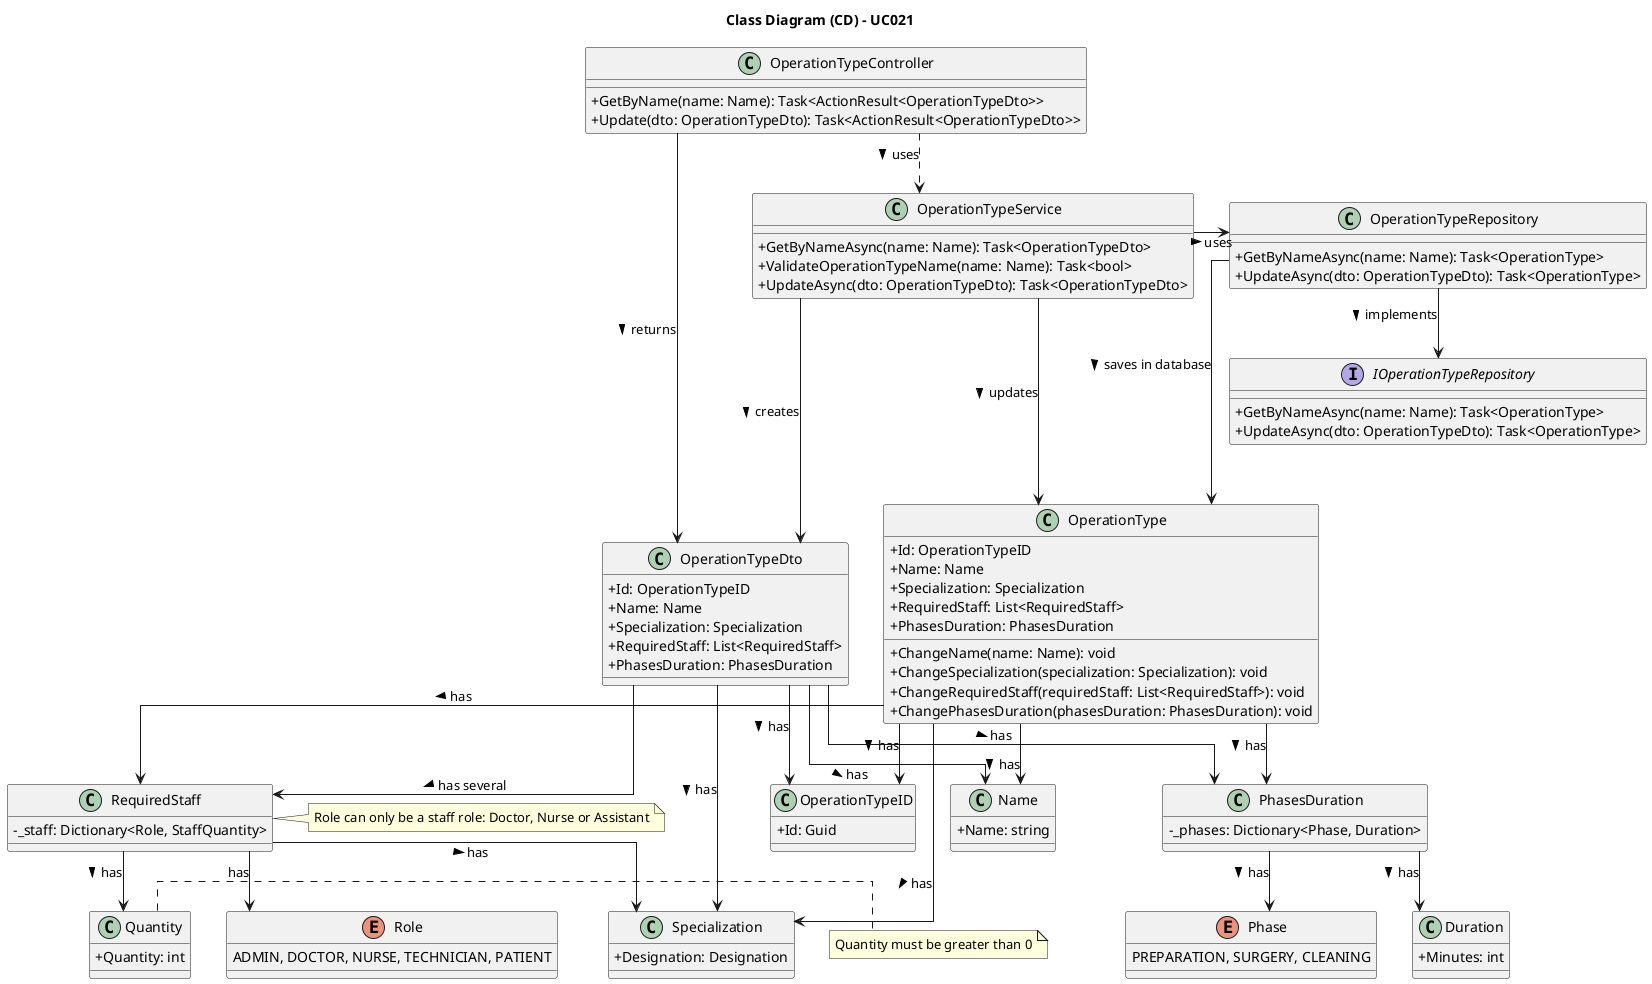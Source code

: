 @startuml uc021-class-diagram

skinparam packageStyle rectangle
skinparam shadowing false
skinparam classAttributeIconSize 0
skinparam linetype ortho

left to right direction
top to bottom direction

title Class Diagram (CD) - UC021

class OperationTypeController {
    +GetByName(name: Name): Task<ActionResult<OperationTypeDto>>
    +Update(dto: OperationTypeDto): Task<ActionResult<OperationTypeDto>>
}

class OperationTypeService {
    +GetByNameAsync(name: Name): Task<OperationTypeDto>
    +ValidateOperationTypeName(name: Name): Task<bool>
    +UpdateAsync(dto: OperationTypeDto): Task<OperationTypeDto>
}

class OperationTypeRepository {
    +GetByNameAsync(name: Name): Task<OperationType>
    +UpdateAsync(dto: OperationTypeDto): Task<OperationType>
}

interface IOperationTypeRepository {
    +GetByNameAsync(name: Name): Task<OperationType>
    +UpdateAsync(dto: OperationTypeDto): Task<OperationType>
}

class OperationType {
    +Id: OperationTypeID
    +Name: Name
    +Specialization: Specialization
    +RequiredStaff: List<RequiredStaff>
    +PhasesDuration: PhasesDuration
    +ChangeName(name: Name): void
    +ChangeSpecialization(specialization: Specialization): void
    +ChangeRequiredStaff(requiredStaff: List<RequiredStaff>): void
    +ChangePhasesDuration(phasesDuration: PhasesDuration): void
}

class OperationTypeDto {
    +Id: OperationTypeID
    +Name: Name
    +Specialization: Specialization
    +RequiredStaff: List<RequiredStaff>
    +PhasesDuration: PhasesDuration
}

class RequiredStaff {
    - _staff: Dictionary<Role, StaffQuantity>
}
note right of RequiredStaff
    Role can only be a staff role: Doctor, Nurse or Assistant
end note

class Quantity {
    +Quantity: int
}
note right of Quantity
    Quantity must be greater than 0
end note

class Specialization {
    +Designation: Designation
}

class PhasesDuration {
    - _phases: Dictionary<Phase, Duration>
}

enum Phase {
    PREPARATION, SURGERY, CLEANING
}

class Duration {
    +Minutes: int
}

class Name {
    +Name: string
}

class OperationTypeID {
    +Id: Guid
}

enum Role {
    ADMIN, DOCTOR, NURSE, TECHNICIAN, PATIENT
}

OperationTypeController .> OperationTypeService : > uses
OperationTypeController ----> OperationTypeDto : > returns

OperationTypeService -> OperationTypeRepository : > uses
OperationTypeService ---> OperationType : > updates
OperationTypeService ---> OperationTypeDto : > creates

OperationTypeRepository --> IOperationTypeRepository : > implements
OperationTypeRepository --> OperationType : > saves in database

OperationType --> OperationTypeID : > has
OperationType --> Name : > has
OperationType --> Specialization : > has
OperationType --> RequiredStaff : > has
OperationType --> PhasesDuration : > has

OperationTypeDto --> OperationTypeID : > has
OperationTypeDto --> Name : > has
OperationTypeDto --> Specialization : > has
OperationTypeDto --> RequiredStaff : > has several
OperationTypeDto --> PhasesDuration : > has

RequiredStaff --> Role: has
RequiredStaff --> Specialization : > has
RequiredStaff --> Quantity : > has

PhasesDuration --> Phase : > has
PhasesDuration --> Duration : > has

@enduml